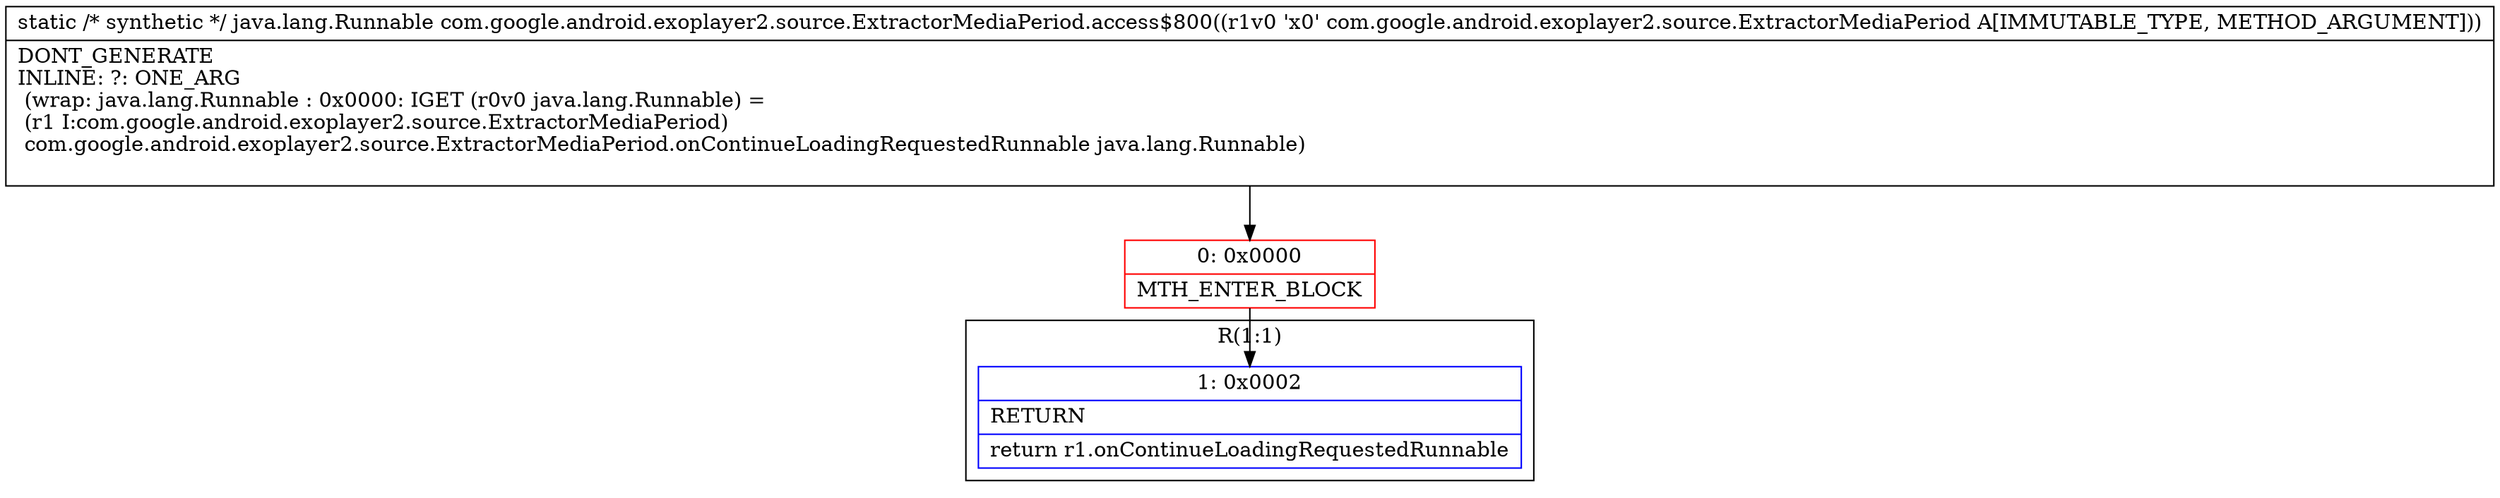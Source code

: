 digraph "CFG forcom.google.android.exoplayer2.source.ExtractorMediaPeriod.access$800(Lcom\/google\/android\/exoplayer2\/source\/ExtractorMediaPeriod;)Ljava\/lang\/Runnable;" {
subgraph cluster_Region_1112261502 {
label = "R(1:1)";
node [shape=record,color=blue];
Node_1 [shape=record,label="{1\:\ 0x0002|RETURN\l|return r1.onContinueLoadingRequestedRunnable\l}"];
}
Node_0 [shape=record,color=red,label="{0\:\ 0x0000|MTH_ENTER_BLOCK\l}"];
MethodNode[shape=record,label="{static \/* synthetic *\/ java.lang.Runnable com.google.android.exoplayer2.source.ExtractorMediaPeriod.access$800((r1v0 'x0' com.google.android.exoplayer2.source.ExtractorMediaPeriod A[IMMUTABLE_TYPE, METHOD_ARGUMENT]))  | DONT_GENERATE\lINLINE: ?: ONE_ARG  \l  (wrap: java.lang.Runnable : 0x0000: IGET  (r0v0 java.lang.Runnable) = \l  (r1 I:com.google.android.exoplayer2.source.ExtractorMediaPeriod)\l com.google.android.exoplayer2.source.ExtractorMediaPeriod.onContinueLoadingRequestedRunnable java.lang.Runnable)\l\l}"];
MethodNode -> Node_0;
Node_0 -> Node_1;
}

